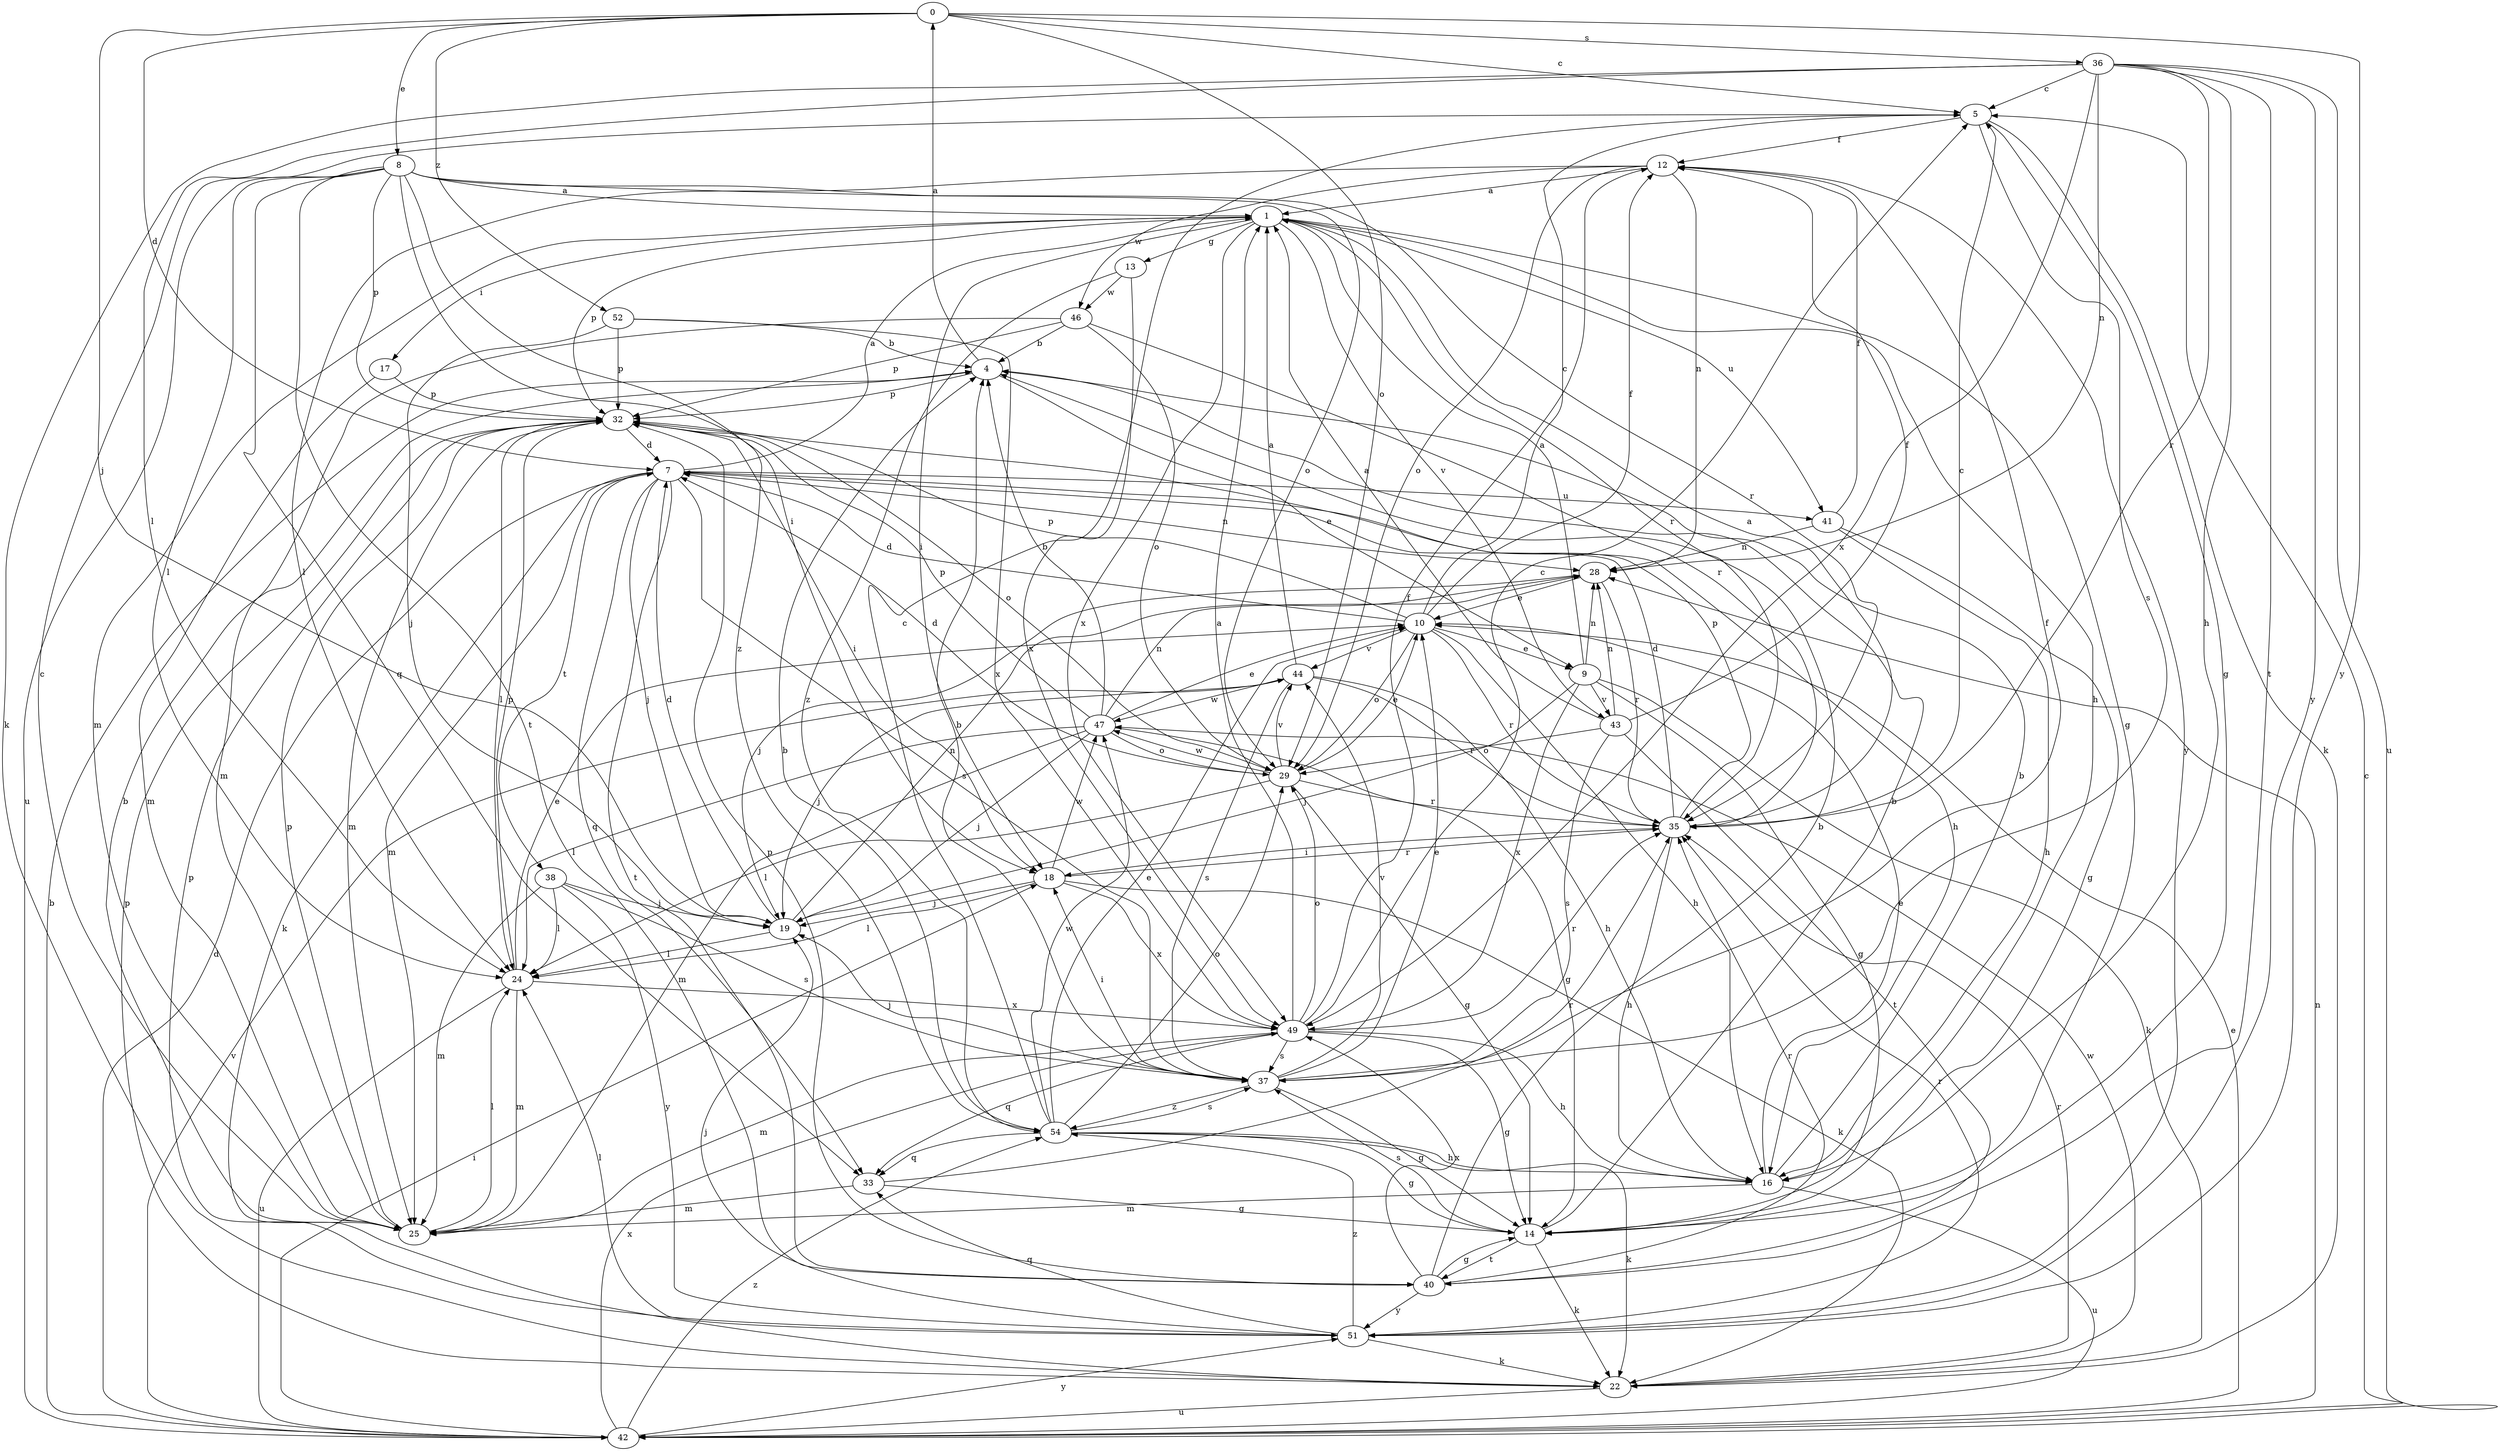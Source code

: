 strict digraph  {
0;
1;
4;
5;
7;
8;
9;
10;
12;
13;
14;
16;
17;
18;
19;
22;
24;
25;
28;
29;
32;
33;
35;
36;
37;
38;
40;
41;
42;
43;
44;
46;
47;
49;
51;
52;
54;
0 -> 5  [label=c];
0 -> 7  [label=d];
0 -> 8  [label=e];
0 -> 19  [label=j];
0 -> 29  [label=o];
0 -> 36  [label=s];
0 -> 51  [label=y];
0 -> 52  [label=z];
1 -> 13  [label=g];
1 -> 14  [label=g];
1 -> 16  [label=h];
1 -> 17  [label=i];
1 -> 18  [label=i];
1 -> 25  [label=m];
1 -> 32  [label=p];
1 -> 35  [label=r];
1 -> 41  [label=u];
1 -> 43  [label=v];
1 -> 49  [label=x];
4 -> 0  [label=a];
4 -> 9  [label=e];
4 -> 32  [label=p];
5 -> 12  [label=f];
5 -> 14  [label=g];
5 -> 22  [label=k];
5 -> 37  [label=s];
7 -> 1  [label=a];
7 -> 16  [label=h];
7 -> 19  [label=j];
7 -> 22  [label=k];
7 -> 25  [label=m];
7 -> 28  [label=n];
7 -> 33  [label=q];
7 -> 37  [label=s];
7 -> 38  [label=t];
7 -> 40  [label=t];
7 -> 41  [label=u];
8 -> 1  [label=a];
8 -> 18  [label=i];
8 -> 24  [label=l];
8 -> 29  [label=o];
8 -> 32  [label=p];
8 -> 33  [label=q];
8 -> 35  [label=r];
8 -> 40  [label=t];
8 -> 42  [label=u];
8 -> 54  [label=z];
9 -> 1  [label=a];
9 -> 14  [label=g];
9 -> 19  [label=j];
9 -> 22  [label=k];
9 -> 28  [label=n];
9 -> 43  [label=v];
9 -> 49  [label=x];
10 -> 5  [label=c];
10 -> 7  [label=d];
10 -> 9  [label=e];
10 -> 12  [label=f];
10 -> 16  [label=h];
10 -> 29  [label=o];
10 -> 32  [label=p];
10 -> 35  [label=r];
10 -> 44  [label=v];
12 -> 1  [label=a];
12 -> 24  [label=l];
12 -> 28  [label=n];
12 -> 29  [label=o];
12 -> 46  [label=w];
12 -> 51  [label=y];
13 -> 46  [label=w];
13 -> 49  [label=x];
13 -> 54  [label=z];
14 -> 4  [label=b];
14 -> 22  [label=k];
14 -> 37  [label=s];
14 -> 40  [label=t];
16 -> 4  [label=b];
16 -> 10  [label=e];
16 -> 25  [label=m];
16 -> 42  [label=u];
17 -> 25  [label=m];
17 -> 32  [label=p];
18 -> 19  [label=j];
18 -> 22  [label=k];
18 -> 24  [label=l];
18 -> 35  [label=r];
18 -> 47  [label=w];
18 -> 49  [label=x];
19 -> 7  [label=d];
19 -> 24  [label=l];
19 -> 28  [label=n];
22 -> 32  [label=p];
22 -> 35  [label=r];
22 -> 42  [label=u];
22 -> 47  [label=w];
24 -> 10  [label=e];
24 -> 25  [label=m];
24 -> 32  [label=p];
24 -> 42  [label=u];
24 -> 49  [label=x];
25 -> 4  [label=b];
25 -> 5  [label=c];
25 -> 24  [label=l];
25 -> 32  [label=p];
28 -> 10  [label=e];
28 -> 19  [label=j];
28 -> 35  [label=r];
29 -> 7  [label=d];
29 -> 10  [label=e];
29 -> 14  [label=g];
29 -> 24  [label=l];
29 -> 35  [label=r];
29 -> 44  [label=v];
29 -> 47  [label=w];
32 -> 7  [label=d];
32 -> 18  [label=i];
32 -> 24  [label=l];
32 -> 25  [label=m];
32 -> 29  [label=o];
33 -> 14  [label=g];
33 -> 25  [label=m];
33 -> 35  [label=r];
35 -> 1  [label=a];
35 -> 5  [label=c];
35 -> 7  [label=d];
35 -> 16  [label=h];
35 -> 18  [label=i];
35 -> 32  [label=p];
36 -> 5  [label=c];
36 -> 16  [label=h];
36 -> 22  [label=k];
36 -> 24  [label=l];
36 -> 28  [label=n];
36 -> 35  [label=r];
36 -> 40  [label=t];
36 -> 42  [label=u];
36 -> 49  [label=x];
36 -> 51  [label=y];
37 -> 4  [label=b];
37 -> 10  [label=e];
37 -> 12  [label=f];
37 -> 14  [label=g];
37 -> 18  [label=i];
37 -> 19  [label=j];
37 -> 44  [label=v];
37 -> 54  [label=z];
38 -> 19  [label=j];
38 -> 24  [label=l];
38 -> 25  [label=m];
38 -> 37  [label=s];
38 -> 51  [label=y];
40 -> 4  [label=b];
40 -> 14  [label=g];
40 -> 32  [label=p];
40 -> 35  [label=r];
40 -> 49  [label=x];
40 -> 51  [label=y];
41 -> 12  [label=f];
41 -> 14  [label=g];
41 -> 16  [label=h];
41 -> 28  [label=n];
42 -> 4  [label=b];
42 -> 5  [label=c];
42 -> 7  [label=d];
42 -> 10  [label=e];
42 -> 18  [label=i];
42 -> 28  [label=n];
42 -> 44  [label=v];
42 -> 49  [label=x];
42 -> 51  [label=y];
42 -> 54  [label=z];
43 -> 1  [label=a];
43 -> 12  [label=f];
43 -> 28  [label=n];
43 -> 29  [label=o];
43 -> 37  [label=s];
43 -> 40  [label=t];
44 -> 1  [label=a];
44 -> 16  [label=h];
44 -> 19  [label=j];
44 -> 35  [label=r];
44 -> 37  [label=s];
44 -> 47  [label=w];
46 -> 4  [label=b];
46 -> 25  [label=m];
46 -> 29  [label=o];
46 -> 32  [label=p];
46 -> 35  [label=r];
47 -> 4  [label=b];
47 -> 10  [label=e];
47 -> 14  [label=g];
47 -> 19  [label=j];
47 -> 24  [label=l];
47 -> 25  [label=m];
47 -> 28  [label=n];
47 -> 29  [label=o];
47 -> 32  [label=p];
49 -> 1  [label=a];
49 -> 5  [label=c];
49 -> 12  [label=f];
49 -> 14  [label=g];
49 -> 16  [label=h];
49 -> 25  [label=m];
49 -> 29  [label=o];
49 -> 33  [label=q];
49 -> 35  [label=r];
49 -> 37  [label=s];
51 -> 19  [label=j];
51 -> 22  [label=k];
51 -> 24  [label=l];
51 -> 32  [label=p];
51 -> 33  [label=q];
51 -> 35  [label=r];
51 -> 54  [label=z];
52 -> 4  [label=b];
52 -> 19  [label=j];
52 -> 32  [label=p];
52 -> 49  [label=x];
54 -> 4  [label=b];
54 -> 5  [label=c];
54 -> 10  [label=e];
54 -> 14  [label=g];
54 -> 16  [label=h];
54 -> 22  [label=k];
54 -> 29  [label=o];
54 -> 33  [label=q];
54 -> 37  [label=s];
54 -> 47  [label=w];
}
